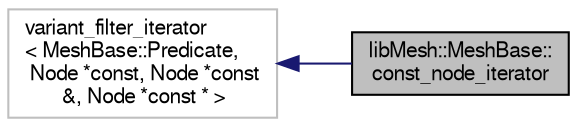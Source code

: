 digraph "libMesh::MeshBase::const_node_iterator"
{
  edge [fontname="FreeSans",fontsize="10",labelfontname="FreeSans",labelfontsize="10"];
  node [fontname="FreeSans",fontsize="10",shape=record];
  rankdir="LR";
  Node1 [label="libMesh::MeshBase::\lconst_node_iterator",height=0.2,width=0.4,color="black", fillcolor="grey75", style="filled", fontcolor="black"];
  Node2 -> Node1 [dir="back",color="midnightblue",fontsize="10",style="solid",fontname="FreeSans"];
  Node2 [label="variant_filter_iterator\l\< MeshBase::Predicate,\l Node *const, Node *const\l &, Node *const * \>",height=0.2,width=0.4,color="grey75", fillcolor="white", style="filled"];
}

